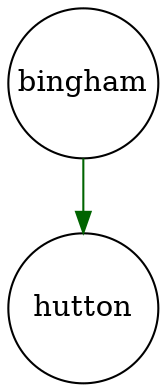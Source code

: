 digraph fullagr_bingham_hutton { 
 K=0.6 
 "bingham" -> { "hutton" } [color="darkgreen", arrowhead="normal", penwidth=1, href="#117"]; 
 "bingham" [shape="circle", fixedsize="true", height=1, width=1, style="filled", fillcolor="white", href="#bingham"]; 
 "hutton" [shape="circle", fixedsize="true", height=1, width=1, style="filled", fillcolor="white", href="#hutton"]; 

}